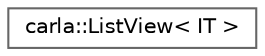digraph "类继承关系图"
{
 // INTERACTIVE_SVG=YES
 // LATEX_PDF_SIZE
  bgcolor="transparent";
  edge [fontname=Helvetica,fontsize=10,labelfontname=Helvetica,labelfontsize=10];
  node [fontname=Helvetica,fontsize=10,shape=box,height=0.2,width=0.4];
  rankdir="LR";
  Node0 [id="Node000000",label="carla::ListView\< IT \>",height=0.2,width=0.4,color="grey40", fillcolor="white", style="filled",URL="$d2/d97/classcarla_1_1ListView.html",tooltip="A view over a range of elements in a container."];
}
